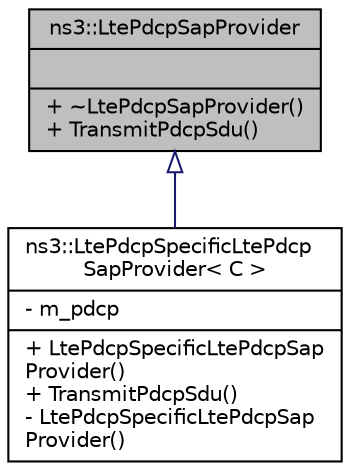 digraph "ns3::LtePdcpSapProvider"
{
  edge [fontname="Helvetica",fontsize="10",labelfontname="Helvetica",labelfontsize="10"];
  node [fontname="Helvetica",fontsize="10",shape=record];
  Node1 [label="{ns3::LtePdcpSapProvider\n||+ ~LtePdcpSapProvider()\l+ TransmitPdcpSdu()\l}",height=0.2,width=0.4,color="black", fillcolor="grey75", style="filled", fontcolor="black"];
  Node1 -> Node2 [dir="back",color="midnightblue",fontsize="10",style="solid",arrowtail="onormal"];
  Node2 [label="{ns3::LtePdcpSpecificLtePdcp\lSapProvider\< C \>\n|- m_pdcp\l|+ LtePdcpSpecificLtePdcpSap\lProvider()\l+ TransmitPdcpSdu()\l- LtePdcpSpecificLtePdcpSap\lProvider()\l}",height=0.2,width=0.4,color="black", fillcolor="white", style="filled",URL="$dd/de8/classns3_1_1LtePdcpSpecificLtePdcpSapProvider.html"];
}
